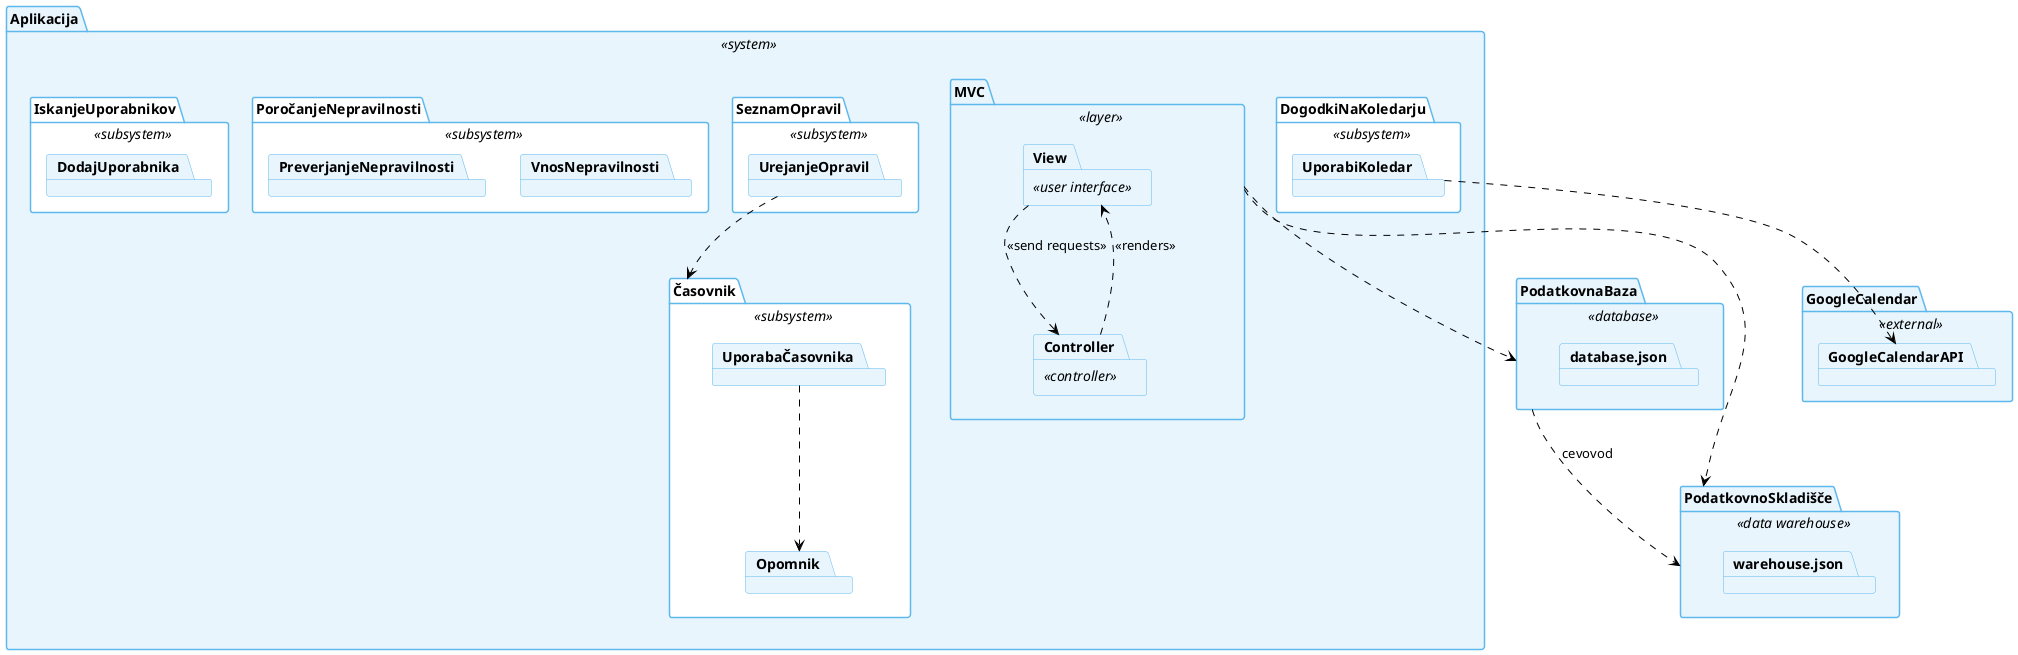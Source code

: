 @startuml paketni_diagram

skinparam backgroundcolor transparent
skinparam defaultTextAlignment center
skinparam ArrowColor black
skinparam package {
  backgroundcolor #e8f5fd
  backgroundcolor<<subsystem>> white
  bordercolor #5FB8EC
}

package Aplikacija <<system>> {
    package MVC <<layer>> {
        package View <<user interface>> {
        }
        package Controller <<controller>> {
        }
    }
    package Časovnik <<subsystem>> {
        package UporabaČasovnika
        package Opomnik
    }
    package SeznamOpravil <<subsystem>> {
        package UrejanjeOpravil
    }
    package DogodkiNaKoledarju <<subsystem>> {
        package UporabiKoledar
    }
    package PoročanjeNepravilnosti <<subsystem>> {
        package VnosNepravilnosti
        package PreverjanjeNepravilnosti
    }
    package IskanjeUporabnikov <<subsystem>> {
          package DodajUporabnika
    }
}
package PodatkovnaBaza <<database>> {
    package database.json
}
package PodatkovnoSkladišče <<data warehouse>> {
    package warehouse.json
}
package GoogleCalendar <<external>> {
    package GoogleCalendarAPI
}

MVC .down.> PodatkovnaBaza
MVC .down.> PodatkovnoSkladišče
PodatkovnaBaza .down.> PodatkovnoSkladišče : cevovod

View .down.> Controller : <<send requests>>
Controller .down.> View : <<renders>>

UrejanjeOpravil .down.> Časovnik
UporabaČasovnika .down.> Opomnik
UporabiKoledar .down.> GoogleCalendarAPI
@enduml